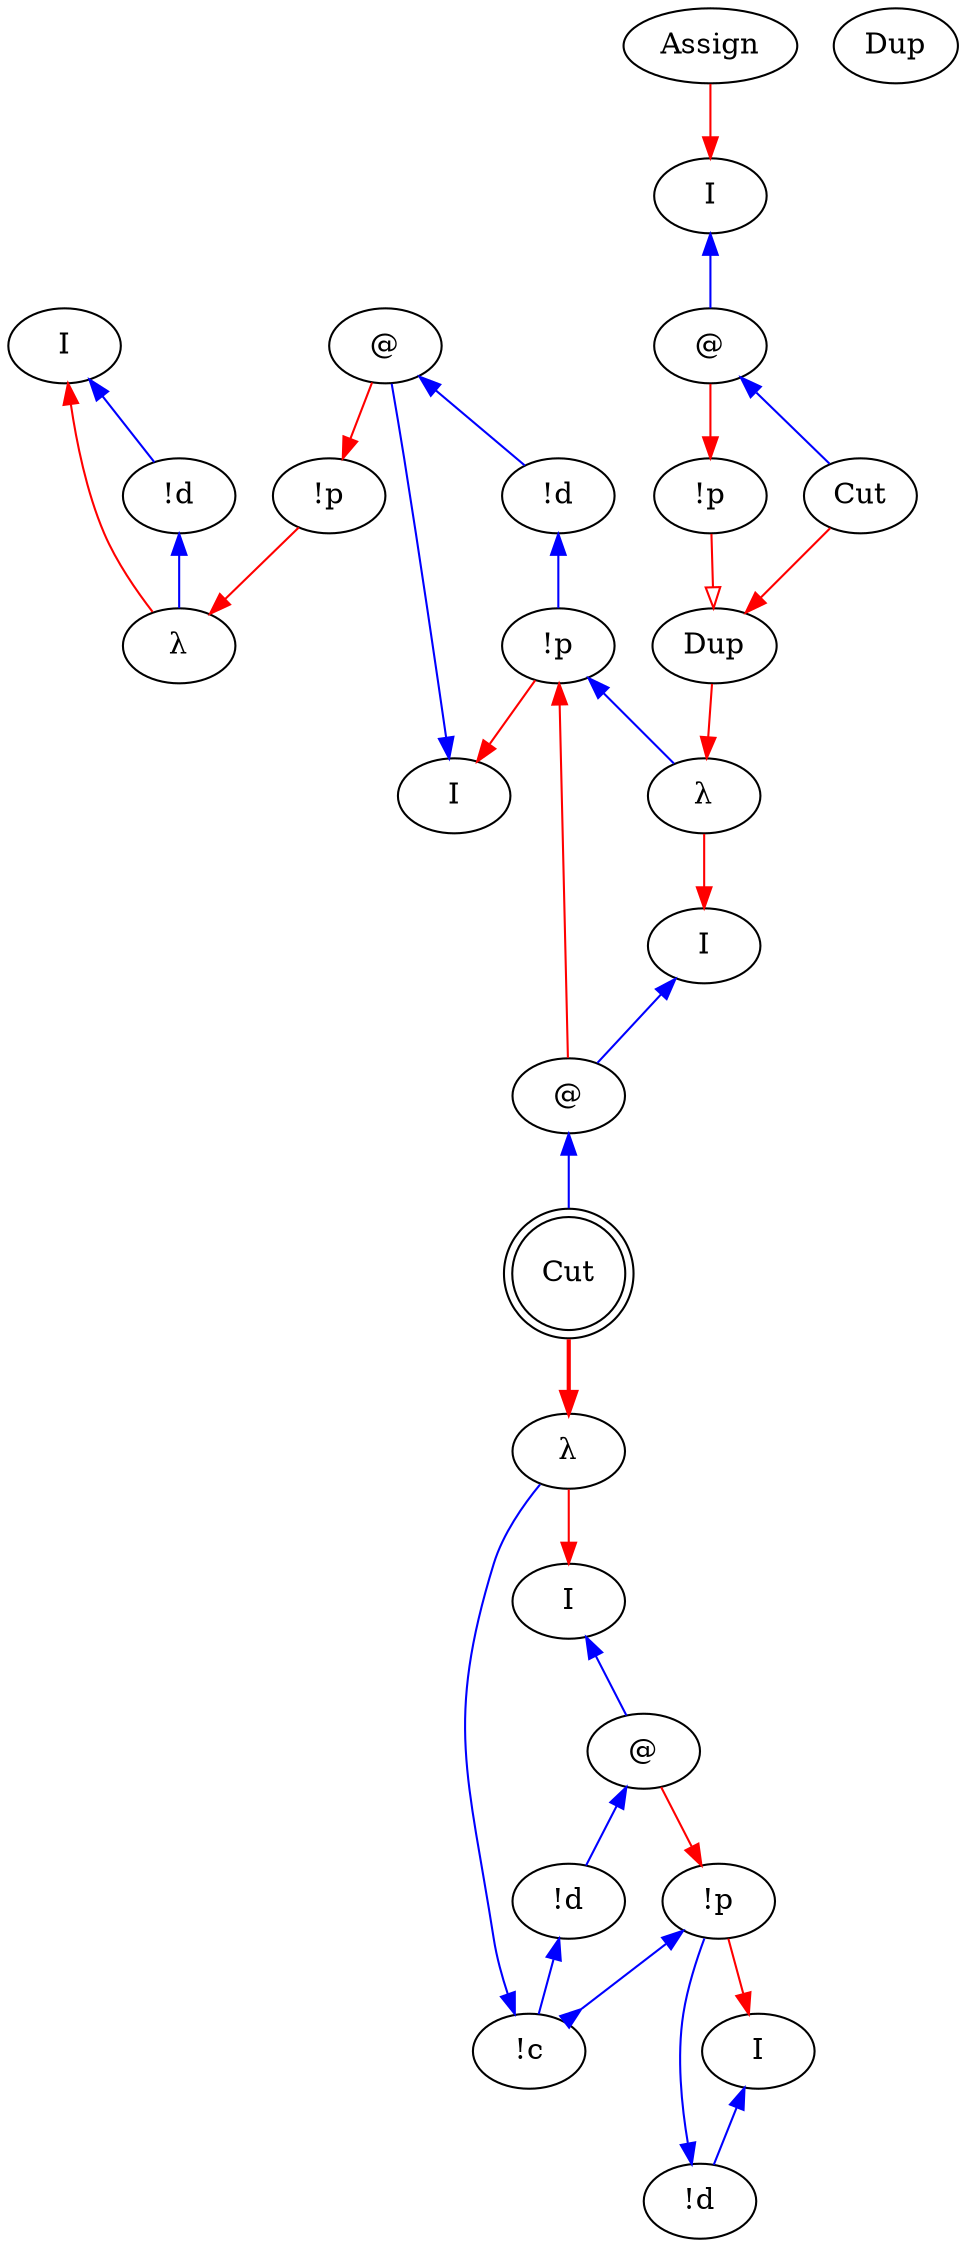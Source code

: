 digraph {
rankdir="TB"
"I0" [label="I"]
"!d1" [label="!d"]
"λ2" [label="λ"]
"!p3" [label="!p"]
"I4" [label="I"]
"@5" [label="@"]
"!d6" [label="!d"]
"!p7" [label="!p"]
"I8" [label="I"]
"@9" [label="@"]
"I10" [label="I"]
"!d11" [label="!d"]
"!p12" [label="!p"]
"I13" [label="I"]
"@14" [label="@"]
"!d15" [label="!d"]
"!c16" [label="!c"]
"λ17" [label="λ"]
"Cut18" [label="Cut",shape=doublecircle]
"λ19" [label="λ"]
"I20" [label="I"]
"@21" [label="@"]
"Assign22" [label="Assign"]
"Dup23" [label="Dup"]
"Dup24" [label="Dup"]
"Cut25" [label="Cut"]
"!p26" [label="!p"]
"!p7" -> "λ19"[color=blue,weight=1,tooltip="h34",arrowtail=normal,arrowhead=none,dir=both]
"!d6" -> "!p7"[color=blue,weight=1,tooltip="hf65",arrowtail=normal,arrowhead=none,dir=both]
"!d1" -> "λ2"[color=blue,weight=1,tooltip="i81",arrowtail=normal,arrowhead=none,dir=both]
"I0" -> "!d1"[color=blue,weight=1,tooltip="iret84",arrowtail=normal,arrowhead=none,dir=both]
"I20" -> "@21"[color=blue,weight=1,tooltip="lret19",arrowtail=normal,arrowhead=none,dir=both]
"I13" -> "@14"[color=blue,weight=1,tooltip="lret53",arrowtail=normal,arrowhead=none,dir=both]
"I8" -> "@9"[color=blue,weight=1,tooltip="lret62",arrowtail=normal,arrowhead=none,dir=both]
"I4" -> "@5"[color=blue,weight=1,tooltip="lret75",arrowtail=normal,arrowhead=none,dir=both]
"@21" -> "Cut25"[color=blue,weight=1,tooltip="lval14",arrowtail=normal,arrowhead=none,dir=both]
"@9" -> "Cut18"[color=blue,weight=1,tooltip="lval38",arrowtail=normal,arrowhead=none,dir=both]
"@14" -> "!d15"[color=blue,weight=1,tooltip="lval48",arrowtail=normal,arrowhead=none,dir=both]
"@5" -> "!d6"[color=blue,weight=1,tooltip="lval70",arrowtail=normal,arrowhead=none,dir=both]
"@21" -> "!p26"[color=red,weight=2,tooltip="newrret18",arrowhead=normal,arrowtail=none,dir=both]
"@14" -> "!p12"[color=red,weight=2,tooltip="newrret52",arrowhead=normal,arrowtail=none,dir=both]
"@9" -> "!p7"[color=red,weight=2,tooltip="newrret61",arrowhead=normal,arrowtail=none,dir=both]
"@5" -> "!p3"[color=red,weight=2,tooltip="newrret74",arrowhead=normal,arrowtail=none,dir=both]
"Dup24" -> "λ19"[color=red,weight=2,tooltip="newrretf31",arrowhead=normal,arrowtail=none,dir=both]
"!p12" -> "I10"[color=red,weight=2,tooltip="newrretf57",arrowhead=normal,arrowtail=none,dir=both]
"!p7" -> "I4"[color=red,weight=2,tooltip="newrretf66",arrowhead=normal,arrowtail=none,dir=both]
"!p3" -> "λ2"[color=red,weight=2,tooltip="newrretf78",arrowhead=normal,arrowtail=none,dir=both]
"Cut25" -> "Dup24"[color=red,weight=2,tooltip="newrretf87",arrowhead=normal,arrowtail=none,dir=both]
"!p26" -> "Dup24"[color=red,weight=2,tooltip="newrretf91",arrowhead=onormal,arrowtail=none,dir=both]
"λ19" -> "I8"[color=red,weight=2,tooltip="ret35",arrowhead=normal,arrowtail=none,dir=both]
"λ17" -> "I13"[color=red,weight=2,tooltip="ret42",arrowhead=normal,arrowtail=none,dir=both]
"Assign22" -> "I20"[color=red,weight=2,tooltip="ret8",arrowhead=normal,arrowtail=none,dir=both]
"λ2" -> "I0"[color=red,weight=2,tooltip="ret82",arrowhead=normal,arrowtail=none,dir=both]
"Cut18" -> "λ17"[color=red,weight=2,tooltip="rval39",arrowhead=normal,arrowtail=none,penwidth=2,dir=both]
"!c16" -> "λ17"[color=blue,weight=1,tooltip="y41",arrowtail=normal,arrowhead=none,dir=both]
"!d15" -> "!c16"[color=blue,weight=1,tooltip="yA43",arrowtail=normal,arrowhead=none,dir=both]
"!p12" -> "!c16"[color=blue,weight=1,tooltip="yB44",arrowtail=normal,arrowhead=inv,dir=both]
"!d11" -> "!p12"[color=blue,weight=1,tooltip="yBf56",arrowtail=normal,arrowhead=none,dir=both]
"I10" -> "!d11"[color=blue,weight=1,tooltip="yret60",arrowtail=normal,arrowhead=none,dir=both]
}
